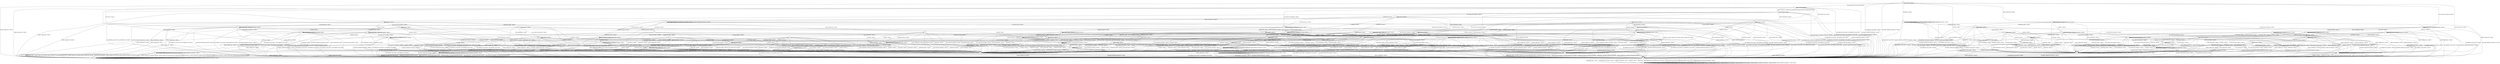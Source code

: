 digraph g {

	s0 [shape="circle" label="s0"];
	s1 [shape="circle" label="s1"];
	s2 [shape="circle" label="s2"];
	s3 [shape="circle" label="s3"];
	s4 [shape="circle" label="s4"];
	s5 [shape="circle" label="s5"];
	s6 [shape="circle" label="s6"];
	s7 [shape="circle" label="s7"];
	s8 [shape="circle" label="s8"];
	s9 [shape="circle" label="s9"];
	s10 [shape="circle" label="s10"];
	s11 [shape="circle" label="s11"];
	s12 [shape="circle" label="s12"];
	s13 [shape="circle" label="s13"];
	s14 [shape="circle" label="s14"];
	s15 [shape="circle" label="s15"];
	s16 [shape="circle" label="s16"];
	s17 [shape="circle" label="s17"];
	s18 [shape="circle" label="s18"];
	s19 [shape="circle" label="s19"];
	s20 [shape="circle" label="s20"];
	s21 [shape="circle" label="s21"];
	s22 [shape="circle" label="s22"];
	s23 [shape="circle" label="s23"];
	s24 [shape="circle" label="s24"];
	s25 [shape="circle" label="s25"];
	s26 [shape="circle" label="s26"];
	s27 [shape="circle" label="s27"];
	s28 [shape="circle" label="s28"];
	s29 [shape="circle" label="s29"];
	s30 [shape="circle" label="s30"];
	s31 [shape="circle" label="s31"];
	s32 [shape="circle" label="s32"];
	s33 [shape="circle" label="s33"];
	s34 [shape="circle" label="s34"];
	s35 [shape="circle" label="s35"];
	s36 [shape="circle" label="s36"];
	s37 [shape="circle" label="s37"];
	s38 [shape="circle" label="s38"];
	s39 [shape="circle" label="s39"];
	s40 [shape="circle" label="s40"];
	s41 [shape="circle" label="s41"];
	s42 [shape="circle" label="s42"];
	s43 [shape="circle" label="s43"];
	s44 [shape="circle" label="s44"];
	s45 [shape="circle" label="s45"];
	s46 [shape="circle" label="s46"];
	s47 [shape="circle" label="s47"];
	s48 [shape="circle" label="s48"];
	s49 [shape="circle" label="s49"];
	s50 [shape="circle" label="s50"];
	s51 [shape="circle" label="s51"];
	s52 [shape="circle" label="s52"];
	s53 [shape="circle" label="s53"];
	s54 [shape="circle" label="s54"];
	s55 [shape="circle" label="s55"];
	s56 [shape="circle" label="s56"];
	s57 [shape="circle" label="s57"];
	s58 [shape="circle" label="s58"];
	s59 [shape="circle" label="s59"];
	s60 [shape="circle" label="s60"];
	s61 [shape="circle" label="s61"];
	s62 [shape="circle" label="s62"];
	s63 [shape="circle" label="s63"];
	s64 [shape="circle" label="s64"];
	s65 [shape="circle" label="s65"];
	s66 [shape="circle" label="s66"];
	s67 [shape="circle" label="s67"];
	s68 [shape="circle" label="s68"];
	s69 [shape="circle" label="s69"];
	s70 [shape="circle" label="s70"];
	s71 [shape="circle" label="s71"];
	s72 [shape="circle" label="s72"];
	s73 [shape="circle" label="s73"];
	s0 -> s1 [label="RSA_CLIENT_HELLO / HELLO_VERIFY_REQUEST"];
	s0 -> s24 [label="RSA_CLIENT_KEY_EXCHANGE / TIMEOUT"];
	s0 -> s12 [label="CHANGE_CIPHER_SPEC / TIMEOUT"];
	s0 -> s20 [label="FINISHED / TIMEOUT"];
	s0 -> s0 [label="APPLICATION / TIMEOUT"];
	s0 -> s13 [label="CERTIFICATE / TIMEOUT"];
	s0 -> s22 [label="EMPTY_CERTIFICATE / TIMEOUT"];
	s0 -> s20 [label="CERTIFICATE_VERIFY / TIMEOUT"];
	s0 -> s3 [label="Alert(WARNING,CLOSE_NOTIFY) / TIMEOUT"];
	s0 -> s3 [label="Alert(FATAL,UNEXPECTED_MESSAGE) / TIMEOUT"];
	s1 -> s2 [label="RSA_CLIENT_HELLO / SERVER_HELLO,CERTIFICATE,CERTIFICATE_REQUEST,SERVER_HELLO_DONE"];
	s1 -> s16 [label="RSA_CLIENT_KEY_EXCHANGE / TIMEOUT"];
	s1 -> s12 [label="CHANGE_CIPHER_SPEC / TIMEOUT"];
	s1 -> s8 [label="FINISHED / TIMEOUT"];
	s1 -> s1 [label="APPLICATION / TIMEOUT"];
	s1 -> s23 [label="CERTIFICATE / TIMEOUT"];
	s1 -> s5 [label="EMPTY_CERTIFICATE / TIMEOUT"];
	s1 -> s8 [label="CERTIFICATE_VERIFY / TIMEOUT"];
	s1 -> s3 [label="Alert(WARNING,CLOSE_NOTIFY) / Alert(WARNING,CLOSE_NOTIFY)"];
	s1 -> s3 [label="Alert(FATAL,UNEXPECTED_MESSAGE) / TIMEOUT"];
	s2 -> s3 [label="RSA_CLIENT_HELLO / Alert(FATAL,UNEXPECTED_MESSAGE)"];
	s2 -> s17 [label="RSA_CLIENT_KEY_EXCHANGE / TIMEOUT"];
	s2 -> s12 [label="CHANGE_CIPHER_SPEC / TIMEOUT"];
	s2 -> s8 [label="FINISHED / TIMEOUT"];
	s2 -> s2 [label="APPLICATION / TIMEOUT"];
	s2 -> s25 [label="CERTIFICATE / TIMEOUT"];
	s2 -> s9 [label="EMPTY_CERTIFICATE / TIMEOUT"];
	s2 -> s8 [label="CERTIFICATE_VERIFY / TIMEOUT"];
	s2 -> s3 [label="Alert(WARNING,CLOSE_NOTIFY) / Alert(WARNING,CLOSE_NOTIFY)"];
	s2 -> s3 [label="Alert(FATAL,UNEXPECTED_MESSAGE) / TIMEOUT"];
	s3 -> s4 [label="RSA_CLIENT_HELLO / TIMEOUT"];
	s3 -> s4 [label="RSA_CLIENT_KEY_EXCHANGE / TIMEOUT"];
	s3 -> s4 [label="CHANGE_CIPHER_SPEC / TIMEOUT"];
	s3 -> s4 [label="FINISHED / TIMEOUT"];
	s3 -> s4 [label="APPLICATION / TIMEOUT"];
	s3 -> s4 [label="CERTIFICATE / TIMEOUT"];
	s3 -> s4 [label="EMPTY_CERTIFICATE / TIMEOUT"];
	s3 -> s4 [label="CERTIFICATE_VERIFY / TIMEOUT"];
	s3 -> s4 [label="Alert(WARNING,CLOSE_NOTIFY) / TIMEOUT"];
	s3 -> s4 [label="Alert(FATAL,UNEXPECTED_MESSAGE) / TIMEOUT"];
	s4 -> s4 [label="RSA_CLIENT_HELLO / SOCKET_CLOSED"];
	s4 -> s4 [label="RSA_CLIENT_KEY_EXCHANGE / SOCKET_CLOSED"];
	s4 -> s4 [label="CHANGE_CIPHER_SPEC / SOCKET_CLOSED"];
	s4 -> s4 [label="FINISHED / SOCKET_CLOSED"];
	s4 -> s4 [label="APPLICATION / SOCKET_CLOSED"];
	s4 -> s4 [label="CERTIFICATE / SOCKET_CLOSED"];
	s4 -> s4 [label="EMPTY_CERTIFICATE / SOCKET_CLOSED"];
	s4 -> s4 [label="CERTIFICATE_VERIFY / SOCKET_CLOSED"];
	s4 -> s4 [label="Alert(WARNING,CLOSE_NOTIFY) / SOCKET_CLOSED"];
	s4 -> s4 [label="Alert(FATAL,UNEXPECTED_MESSAGE) / SOCKET_CLOSED"];
	s5 -> s70 [label="RSA_CLIENT_HELLO / TIMEOUT"];
	s5 -> s34 [label="RSA_CLIENT_KEY_EXCHANGE / TIMEOUT"];
	s5 -> s6 [label="CHANGE_CIPHER_SPEC / TIMEOUT"];
	s5 -> s53 [label="FINISHED / TIMEOUT"];
	s5 -> s5 [label="APPLICATION / TIMEOUT"];
	s5 -> s8 [label="CERTIFICATE / TIMEOUT"];
	s5 -> s8 [label="EMPTY_CERTIFICATE / TIMEOUT"];
	s5 -> s7 [label="CERTIFICATE_VERIFY / TIMEOUT"];
	s5 -> s3 [label="Alert(WARNING,CLOSE_NOTIFY) / Alert(WARNING,CLOSE_NOTIFY)"];
	s5 -> s3 [label="Alert(FATAL,UNEXPECTED_MESSAGE) / TIMEOUT"];
	s6 -> s3 [label="RSA_CLIENT_HELLO / Alert(FATAL,UNEXPECTED_MESSAGE)"];
	s6 -> s3 [label="RSA_CLIENT_KEY_EXCHANGE / Alert(FATAL,UNEXPECTED_MESSAGE)"];
	s6 -> s12 [label="CHANGE_CIPHER_SPEC / TIMEOUT"];
	s6 -> s3 [label="FINISHED / Alert(FATAL,UNEXPECTED_MESSAGE)"];
	s6 -> s6 [label="APPLICATION / TIMEOUT"];
	s6 -> s3 [label="CERTIFICATE / Alert(FATAL,UNEXPECTED_MESSAGE)"];
	s6 -> s3 [label="EMPTY_CERTIFICATE / Alert(FATAL,UNEXPECTED_MESSAGE)"];
	s6 -> s3 [label="CERTIFICATE_VERIFY / Alert(FATAL,UNEXPECTED_MESSAGE)"];
	s6 -> s6 [label="Alert(WARNING,CLOSE_NOTIFY) / TIMEOUT"];
	s6 -> s6 [label="Alert(FATAL,UNEXPECTED_MESSAGE) / TIMEOUT"];
	s7 -> s7 [label="RSA_CLIENT_HELLO / TIMEOUT"];
	s7 -> s33 [label="RSA_CLIENT_KEY_EXCHANGE / TIMEOUT"];
	s7 -> s6 [label="CHANGE_CIPHER_SPEC / TIMEOUT"];
	s7 -> s43 [label="FINISHED / TIMEOUT"];
	s7 -> s7 [label="APPLICATION / TIMEOUT"];
	s7 -> s8 [label="CERTIFICATE / TIMEOUT"];
	s7 -> s8 [label="EMPTY_CERTIFICATE / TIMEOUT"];
	s7 -> s8 [label="CERTIFICATE_VERIFY / TIMEOUT"];
	s7 -> s3 [label="Alert(WARNING,CLOSE_NOTIFY) / Alert(WARNING,CLOSE_NOTIFY)"];
	s7 -> s3 [label="Alert(FATAL,UNEXPECTED_MESSAGE) / TIMEOUT"];
	s8 -> s8 [label="RSA_CLIENT_HELLO / TIMEOUT"];
	s8 -> s8 [label="RSA_CLIENT_KEY_EXCHANGE / TIMEOUT"];
	s8 -> s12 [label="CHANGE_CIPHER_SPEC / TIMEOUT"];
	s8 -> s8 [label="FINISHED / TIMEOUT"];
	s8 -> s8 [label="APPLICATION / TIMEOUT"];
	s8 -> s8 [label="CERTIFICATE / TIMEOUT"];
	s8 -> s8 [label="EMPTY_CERTIFICATE / TIMEOUT"];
	s8 -> s8 [label="CERTIFICATE_VERIFY / TIMEOUT"];
	s8 -> s3 [label="Alert(WARNING,CLOSE_NOTIFY) / Alert(WARNING,CLOSE_NOTIFY)"];
	s8 -> s3 [label="Alert(FATAL,UNEXPECTED_MESSAGE) / TIMEOUT"];
	s9 -> s70 [label="RSA_CLIENT_HELLO / TIMEOUT"];
	s9 -> s54 [label="RSA_CLIENT_KEY_EXCHANGE / TIMEOUT"];
	s9 -> s6 [label="CHANGE_CIPHER_SPEC / TIMEOUT"];
	s9 -> s53 [label="FINISHED / TIMEOUT"];
	s9 -> s9 [label="APPLICATION / TIMEOUT"];
	s9 -> s8 [label="CERTIFICATE / TIMEOUT"];
	s9 -> s8 [label="EMPTY_CERTIFICATE / TIMEOUT"];
	s9 -> s10 [label="CERTIFICATE_VERIFY / TIMEOUT"];
	s9 -> s3 [label="Alert(WARNING,CLOSE_NOTIFY) / Alert(WARNING,CLOSE_NOTIFY)"];
	s9 -> s3 [label="Alert(FATAL,UNEXPECTED_MESSAGE) / TIMEOUT"];
	s10 -> s10 [label="RSA_CLIENT_HELLO / TIMEOUT"];
	s10 -> s41 [label="RSA_CLIENT_KEY_EXCHANGE / TIMEOUT"];
	s10 -> s11 [label="CHANGE_CIPHER_SPEC / TIMEOUT"];
	s10 -> s10 [label="FINISHED / TIMEOUT"];
	s10 -> s10 [label="APPLICATION / TIMEOUT"];
	s10 -> s8 [label="CERTIFICATE / TIMEOUT"];
	s10 -> s8 [label="EMPTY_CERTIFICATE / TIMEOUT"];
	s10 -> s8 [label="CERTIFICATE_VERIFY / TIMEOUT"];
	s10 -> s3 [label="Alert(WARNING,CLOSE_NOTIFY) / Alert(WARNING,CLOSE_NOTIFY)"];
	s10 -> s3 [label="Alert(FATAL,UNEXPECTED_MESSAGE) / TIMEOUT"];
	s11 -> s3 [label="RSA_CLIENT_HELLO / Alert(FATAL,HANDSHAKE_FAILURE)"];
	s11 -> s3 [label="RSA_CLIENT_KEY_EXCHANGE / Alert(FATAL,HANDSHAKE_FAILURE)"];
	s11 -> s12 [label="CHANGE_CIPHER_SPEC / TIMEOUT"];
	s11 -> s3 [label="FINISHED / Alert(FATAL,HANDSHAKE_FAILURE)"];
	s11 -> s11 [label="APPLICATION / TIMEOUT"];
	s11 -> s3 [label="CERTIFICATE / Alert(FATAL,HANDSHAKE_FAILURE)"];
	s11 -> s3 [label="EMPTY_CERTIFICATE / Alert(FATAL,HANDSHAKE_FAILURE)"];
	s11 -> s3 [label="CERTIFICATE_VERIFY / Alert(FATAL,HANDSHAKE_FAILURE)"];
	s11 -> s11 [label="Alert(WARNING,CLOSE_NOTIFY) / TIMEOUT"];
	s11 -> s11 [label="Alert(FATAL,UNEXPECTED_MESSAGE) / TIMEOUT"];
	s12 -> s12 [label="RSA_CLIENT_HELLO / TIMEOUT"];
	s12 -> s12 [label="RSA_CLIENT_KEY_EXCHANGE / TIMEOUT"];
	s12 -> s12 [label="CHANGE_CIPHER_SPEC / TIMEOUT"];
	s12 -> s12 [label="FINISHED / TIMEOUT"];
	s12 -> s12 [label="APPLICATION / TIMEOUT"];
	s12 -> s12 [label="CERTIFICATE / TIMEOUT"];
	s12 -> s12 [label="EMPTY_CERTIFICATE / TIMEOUT"];
	s12 -> s12 [label="CERTIFICATE_VERIFY / TIMEOUT"];
	s12 -> s12 [label="Alert(WARNING,CLOSE_NOTIFY) / TIMEOUT"];
	s12 -> s12 [label="Alert(FATAL,UNEXPECTED_MESSAGE) / TIMEOUT"];
	s13 -> s13 [label="RSA_CLIENT_HELLO / TIMEOUT"];
	s13 -> s13 [label="RSA_CLIENT_KEY_EXCHANGE / TIMEOUT"];
	s13 -> s12 [label="CHANGE_CIPHER_SPEC / TIMEOUT"];
	s13 -> s13 [label="FINISHED / TIMEOUT"];
	s13 -> s13 [label="APPLICATION / TIMEOUT"];
	s13 -> s20 [label="CERTIFICATE / TIMEOUT"];
	s13 -> s20 [label="EMPTY_CERTIFICATE / TIMEOUT"];
	s13 -> s14 [label="CERTIFICATE_VERIFY / TIMEOUT"];
	s13 -> s3 [label="Alert(WARNING,CLOSE_NOTIFY) / TIMEOUT"];
	s13 -> s3 [label="Alert(FATAL,UNEXPECTED_MESSAGE) / TIMEOUT"];
	s14 -> s38 [label="RSA_CLIENT_HELLO / TIMEOUT"];
	s14 -> s37 [label="RSA_CLIENT_KEY_EXCHANGE / TIMEOUT"];
	s14 -> s15 [label="CHANGE_CIPHER_SPEC / TIMEOUT"];
	s14 -> s48 [label="FINISHED / TIMEOUT"];
	s14 -> s14 [label="APPLICATION / TIMEOUT"];
	s14 -> s20 [label="CERTIFICATE / TIMEOUT"];
	s14 -> s20 [label="EMPTY_CERTIFICATE / TIMEOUT"];
	s14 -> s20 [label="CERTIFICATE_VERIFY / TIMEOUT"];
	s14 -> s3 [label="Alert(WARNING,CLOSE_NOTIFY) / TIMEOUT"];
	s14 -> s3 [label="Alert(FATAL,UNEXPECTED_MESSAGE) / TIMEOUT"];
	s15 -> s3 [label="RSA_CLIENT_HELLO / TIMEOUT"];
	s15 -> s3 [label="RSA_CLIENT_KEY_EXCHANGE / TIMEOUT"];
	s15 -> s12 [label="CHANGE_CIPHER_SPEC / TIMEOUT"];
	s15 -> s3 [label="FINISHED / TIMEOUT"];
	s15 -> s15 [label="APPLICATION / TIMEOUT"];
	s15 -> s3 [label="CERTIFICATE / TIMEOUT"];
	s15 -> s3 [label="EMPTY_CERTIFICATE / TIMEOUT"];
	s15 -> s3 [label="CERTIFICATE_VERIFY / TIMEOUT"];
	s15 -> s15 [label="Alert(WARNING,CLOSE_NOTIFY) / TIMEOUT"];
	s15 -> s15 [label="Alert(FATAL,UNEXPECTED_MESSAGE) / TIMEOUT"];
	s16 -> s16 [label="RSA_CLIENT_HELLO / TIMEOUT"];
	s16 -> s8 [label="RSA_CLIENT_KEY_EXCHANGE / TIMEOUT"];
	s16 -> s6 [label="CHANGE_CIPHER_SPEC / TIMEOUT"];
	s16 -> s40 [label="FINISHED / TIMEOUT"];
	s16 -> s16 [label="APPLICATION / TIMEOUT"];
	s16 -> s34 [label="CERTIFICATE / TIMEOUT"];
	s16 -> s34 [label="EMPTY_CERTIFICATE / TIMEOUT"];
	s16 -> s36 [label="CERTIFICATE_VERIFY / TIMEOUT"];
	s16 -> s3 [label="Alert(WARNING,CLOSE_NOTIFY) / Alert(WARNING,CLOSE_NOTIFY)"];
	s16 -> s3 [label="Alert(FATAL,UNEXPECTED_MESSAGE) / TIMEOUT"];
	s17 -> s16 [label="RSA_CLIENT_HELLO / TIMEOUT"];
	s17 -> s8 [label="RSA_CLIENT_KEY_EXCHANGE / TIMEOUT"];
	s17 -> s18 [label="CHANGE_CIPHER_SPEC / TIMEOUT"];
	s17 -> s40 [label="FINISHED / TIMEOUT"];
	s17 -> s17 [label="APPLICATION / TIMEOUT"];
	s17 -> s50 [label="CERTIFICATE / TIMEOUT"];
	s17 -> s54 [label="EMPTY_CERTIFICATE / TIMEOUT"];
	s17 -> s21 [label="CERTIFICATE_VERIFY / TIMEOUT"];
	s17 -> s3 [label="Alert(WARNING,CLOSE_NOTIFY) / Alert(WARNING,CLOSE_NOTIFY)"];
	s17 -> s3 [label="Alert(FATAL,UNEXPECTED_MESSAGE) / TIMEOUT"];
	s18 -> s16 [label="RSA_CLIENT_HELLO / TIMEOUT"];
	s18 -> s8 [label="RSA_CLIENT_KEY_EXCHANGE / TIMEOUT"];
	s18 -> s12 [label="CHANGE_CIPHER_SPEC / TIMEOUT"];
	s18 -> s19 [label="FINISHED / CHANGE_CIPHER_SPEC,FINISHED,CHANGE_CIPHER_SPEC,FINISHED"];
	s18 -> s18 [label="APPLICATION / TIMEOUT"];
	s18 -> s59 [label="CERTIFICATE / TIMEOUT"];
	s18 -> s30 [label="EMPTY_CERTIFICATE / TIMEOUT"];
	s18 -> s21 [label="CERTIFICATE_VERIFY / TIMEOUT"];
	s18 -> s18 [label="Alert(WARNING,CLOSE_NOTIFY) / TIMEOUT"];
	s18 -> s18 [label="Alert(FATAL,UNEXPECTED_MESSAGE) / TIMEOUT"];
	s19 -> s19 [label="RSA_CLIENT_HELLO / TIMEOUT"];
	s19 -> s19 [label="RSA_CLIENT_KEY_EXCHANGE / TIMEOUT"];
	s19 -> s12 [label="CHANGE_CIPHER_SPEC / TIMEOUT"];
	s19 -> s19 [label="FINISHED / TIMEOUT"];
	s19 -> s3 [label="APPLICATION / APPLICATION"];
	s19 -> s19 [label="CERTIFICATE / TIMEOUT"];
	s19 -> s19 [label="EMPTY_CERTIFICATE / TIMEOUT"];
	s19 -> s19 [label="CERTIFICATE_VERIFY / TIMEOUT"];
	s19 -> s3 [label="Alert(WARNING,CLOSE_NOTIFY) / TIMEOUT"];
	s19 -> s3 [label="Alert(FATAL,UNEXPECTED_MESSAGE) / TIMEOUT"];
	s20 -> s20 [label="RSA_CLIENT_HELLO / TIMEOUT"];
	s20 -> s20 [label="RSA_CLIENT_KEY_EXCHANGE / TIMEOUT"];
	s20 -> s12 [label="CHANGE_CIPHER_SPEC / TIMEOUT"];
	s20 -> s20 [label="FINISHED / TIMEOUT"];
	s20 -> s20 [label="APPLICATION / TIMEOUT"];
	s20 -> s20 [label="CERTIFICATE / TIMEOUT"];
	s20 -> s20 [label="EMPTY_CERTIFICATE / TIMEOUT"];
	s20 -> s20 [label="CERTIFICATE_VERIFY / TIMEOUT"];
	s20 -> s3 [label="Alert(WARNING,CLOSE_NOTIFY) / TIMEOUT"];
	s20 -> s3 [label="Alert(FATAL,UNEXPECTED_MESSAGE) / TIMEOUT"];
	s21 -> s21 [label="RSA_CLIENT_HELLO / TIMEOUT"];
	s21 -> s8 [label="RSA_CLIENT_KEY_EXCHANGE / TIMEOUT"];
	s21 -> s11 [label="CHANGE_CIPHER_SPEC / TIMEOUT"];
	s21 -> s39 [label="FINISHED / TIMEOUT"];
	s21 -> s21 [label="APPLICATION / TIMEOUT"];
	s21 -> s41 [label="CERTIFICATE / TIMEOUT"];
	s21 -> s41 [label="EMPTY_CERTIFICATE / TIMEOUT"];
	s21 -> s8 [label="CERTIFICATE_VERIFY / TIMEOUT"];
	s21 -> s3 [label="Alert(WARNING,CLOSE_NOTIFY) / Alert(WARNING,CLOSE_NOTIFY)"];
	s21 -> s3 [label="Alert(FATAL,UNEXPECTED_MESSAGE) / TIMEOUT"];
	s22 -> s22 [label="RSA_CLIENT_HELLO / TIMEOUT"];
	s22 -> s29 [label="RSA_CLIENT_KEY_EXCHANGE / TIMEOUT"];
	s22 -> s15 [label="CHANGE_CIPHER_SPEC / TIMEOUT"];
	s22 -> s44 [label="FINISHED / TIMEOUT"];
	s22 -> s22 [label="APPLICATION / TIMEOUT"];
	s22 -> s20 [label="CERTIFICATE / TIMEOUT"];
	s22 -> s20 [label="EMPTY_CERTIFICATE / TIMEOUT"];
	s22 -> s14 [label="CERTIFICATE_VERIFY / TIMEOUT"];
	s22 -> s3 [label="Alert(WARNING,CLOSE_NOTIFY) / TIMEOUT"];
	s22 -> s3 [label="Alert(FATAL,UNEXPECTED_MESSAGE) / TIMEOUT"];
	s23 -> s23 [label="RSA_CLIENT_HELLO / TIMEOUT"];
	s23 -> s28 [label="RSA_CLIENT_KEY_EXCHANGE / TIMEOUT"];
	s23 -> s12 [label="CHANGE_CIPHER_SPEC / TIMEOUT"];
	s23 -> s55 [label="FINISHED / TIMEOUT"];
	s23 -> s23 [label="APPLICATION / TIMEOUT"];
	s23 -> s8 [label="CERTIFICATE / TIMEOUT"];
	s23 -> s8 [label="EMPTY_CERTIFICATE / TIMEOUT"];
	s23 -> s7 [label="CERTIFICATE_VERIFY / TIMEOUT"];
	s23 -> s3 [label="Alert(WARNING,CLOSE_NOTIFY) / Alert(WARNING,CLOSE_NOTIFY)"];
	s23 -> s3 [label="Alert(FATAL,UNEXPECTED_MESSAGE) / TIMEOUT"];
	s24 -> s24 [label="RSA_CLIENT_HELLO / TIMEOUT"];
	s24 -> s20 [label="RSA_CLIENT_KEY_EXCHANGE / TIMEOUT"];
	s24 -> s15 [label="CHANGE_CIPHER_SPEC / TIMEOUT"];
	s24 -> s42 [label="FINISHED / TIMEOUT"];
	s24 -> s24 [label="APPLICATION / TIMEOUT"];
	s24 -> s29 [label="CERTIFICATE / TIMEOUT"];
	s24 -> s29 [label="EMPTY_CERTIFICATE / TIMEOUT"];
	s24 -> s27 [label="CERTIFICATE_VERIFY / TIMEOUT"];
	s24 -> s3 [label="Alert(WARNING,CLOSE_NOTIFY) / TIMEOUT"];
	s24 -> s3 [label="Alert(FATAL,UNEXPECTED_MESSAGE) / TIMEOUT"];
	s25 -> s23 [label="RSA_CLIENT_HELLO / TIMEOUT"];
	s25 -> s26 [label="RSA_CLIENT_KEY_EXCHANGE / TIMEOUT"];
	s25 -> s12 [label="CHANGE_CIPHER_SPEC / TIMEOUT"];
	s25 -> s55 [label="FINISHED / TIMEOUT"];
	s25 -> s25 [label="APPLICATION / TIMEOUT"];
	s25 -> s8 [label="CERTIFICATE / TIMEOUT"];
	s25 -> s8 [label="EMPTY_CERTIFICATE / TIMEOUT"];
	s25 -> s45 [label="CERTIFICATE_VERIFY / TIMEOUT"];
	s25 -> s3 [label="Alert(WARNING,CLOSE_NOTIFY) / Alert(WARNING,CLOSE_NOTIFY)"];
	s25 -> s3 [label="Alert(FATAL,UNEXPECTED_MESSAGE) / TIMEOUT"];
	s26 -> s28 [label="RSA_CLIENT_HELLO / TIMEOUT"];
	s26 -> s8 [label="RSA_CLIENT_KEY_EXCHANGE / TIMEOUT"];
	s26 -> s12 [label="CHANGE_CIPHER_SPEC / TIMEOUT"];
	s26 -> s52 [label="FINISHED / TIMEOUT"];
	s26 -> s26 [label="APPLICATION / TIMEOUT"];
	s26 -> s8 [label="CERTIFICATE / TIMEOUT"];
	s26 -> s8 [label="EMPTY_CERTIFICATE / TIMEOUT"];
	s26 -> s46 [label="CERTIFICATE_VERIFY / TIMEOUT"];
	s26 -> s3 [label="Alert(WARNING,CLOSE_NOTIFY) / Alert(WARNING,CLOSE_NOTIFY)"];
	s26 -> s3 [label="Alert(FATAL,UNEXPECTED_MESSAGE) / TIMEOUT"];
	s27 -> s27 [label="RSA_CLIENT_HELLO / TIMEOUT"];
	s27 -> s20 [label="RSA_CLIENT_KEY_EXCHANGE / TIMEOUT"];
	s27 -> s15 [label="CHANGE_CIPHER_SPEC / TIMEOUT"];
	s27 -> s35 [label="FINISHED / TIMEOUT"];
	s27 -> s27 [label="APPLICATION / TIMEOUT"];
	s27 -> s37 [label="CERTIFICATE / TIMEOUT"];
	s27 -> s37 [label="EMPTY_CERTIFICATE / TIMEOUT"];
	s27 -> s20 [label="CERTIFICATE_VERIFY / TIMEOUT"];
	s27 -> s3 [label="Alert(WARNING,CLOSE_NOTIFY) / TIMEOUT"];
	s27 -> s3 [label="Alert(FATAL,UNEXPECTED_MESSAGE) / TIMEOUT"];
	s28 -> s28 [label="RSA_CLIENT_HELLO / TIMEOUT"];
	s28 -> s8 [label="RSA_CLIENT_KEY_EXCHANGE / TIMEOUT"];
	s28 -> s12 [label="CHANGE_CIPHER_SPEC / TIMEOUT"];
	s28 -> s52 [label="FINISHED / TIMEOUT"];
	s28 -> s28 [label="APPLICATION / TIMEOUT"];
	s28 -> s8 [label="CERTIFICATE / TIMEOUT"];
	s28 -> s8 [label="EMPTY_CERTIFICATE / TIMEOUT"];
	s28 -> s33 [label="CERTIFICATE_VERIFY / TIMEOUT"];
	s28 -> s3 [label="Alert(WARNING,CLOSE_NOTIFY) / Alert(WARNING,CLOSE_NOTIFY)"];
	s28 -> s3 [label="Alert(FATAL,UNEXPECTED_MESSAGE) / TIMEOUT"];
	s29 -> s29 [label="RSA_CLIENT_HELLO / TIMEOUT"];
	s29 -> s20 [label="RSA_CLIENT_KEY_EXCHANGE / TIMEOUT"];
	s29 -> s15 [label="CHANGE_CIPHER_SPEC / TIMEOUT"];
	s29 -> s66 [label="FINISHED / TIMEOUT"];
	s29 -> s29 [label="APPLICATION / TIMEOUT"];
	s29 -> s20 [label="CERTIFICATE / TIMEOUT"];
	s29 -> s20 [label="EMPTY_CERTIFICATE / TIMEOUT"];
	s29 -> s37 [label="CERTIFICATE_VERIFY / TIMEOUT"];
	s29 -> s3 [label="Alert(WARNING,CLOSE_NOTIFY) / TIMEOUT"];
	s29 -> s3 [label="Alert(FATAL,UNEXPECTED_MESSAGE) / TIMEOUT"];
	s30 -> s60 [label="RSA_CLIENT_HELLO / TIMEOUT"];
	s30 -> s8 [label="RSA_CLIENT_KEY_EXCHANGE / TIMEOUT"];
	s30 -> s6 [label="CHANGE_CIPHER_SPEC / TIMEOUT"];
	s30 -> s31 [label="FINISHED / TIMEOUT"];
	s30 -> s8 [label="APPLICATION / TIMEOUT"];
	s30 -> s8 [label="CERTIFICATE / TIMEOUT"];
	s30 -> s8 [label="EMPTY_CERTIFICATE / TIMEOUT"];
	s30 -> s41 [label="CERTIFICATE_VERIFY / TIMEOUT"];
	s30 -> s3 [label="Alert(WARNING,CLOSE_NOTIFY) / Alert(WARNING,CLOSE_NOTIFY)"];
	s30 -> s3 [label="Alert(FATAL,UNEXPECTED_MESSAGE) / TIMEOUT"];
	s31 -> s31 [label="RSA_CLIENT_HELLO / TIMEOUT"];
	s31 -> s8 [label="RSA_CLIENT_KEY_EXCHANGE / TIMEOUT"];
	s31 -> s32 [label="CHANGE_CIPHER_SPEC / TIMEOUT"];
	s31 -> s8 [label="FINISHED / TIMEOUT"];
	s31 -> s8 [label="APPLICATION / TIMEOUT"];
	s31 -> s8 [label="CERTIFICATE / TIMEOUT"];
	s31 -> s8 [label="EMPTY_CERTIFICATE / TIMEOUT"];
	s31 -> s68 [label="CERTIFICATE_VERIFY / TIMEOUT"];
	s31 -> s3 [label="Alert(WARNING,CLOSE_NOTIFY) / Alert(WARNING,CLOSE_NOTIFY)"];
	s31 -> s3 [label="Alert(FATAL,UNEXPECTED_MESSAGE) / TIMEOUT"];
	s32 -> s12 [label="RSA_CLIENT_HELLO / CHANGE_CIPHER_SPEC,FINISHED,CHANGE_CIPHER_SPEC,FINISHED"];
	s32 -> s12 [label="RSA_CLIENT_KEY_EXCHANGE / CHANGE_CIPHER_SPEC,UNKNOWN_MESSAGE,CHANGE_CIPHER_SPEC,UNKNOWN_MESSAGE"];
	s32 -> s12 [label="CHANGE_CIPHER_SPEC / TIMEOUT"];
	s32 -> s12 [label="FINISHED / CHANGE_CIPHER_SPEC,FINISHED,CHANGE_CIPHER_SPEC,FINISHED"];
	s32 -> s32 [label="APPLICATION / TIMEOUT"];
	s32 -> s12 [label="CERTIFICATE / CHANGE_CIPHER_SPEC,FINISHED,CHANGE_CIPHER_SPEC,FINISHED"];
	s32 -> s12 [label="EMPTY_CERTIFICATE / CHANGE_CIPHER_SPEC,FINISHED,CHANGE_CIPHER_SPEC,FINISHED"];
	s32 -> s12 [label="CERTIFICATE_VERIFY / CHANGE_CIPHER_SPEC,FINISHED,CHANGE_CIPHER_SPEC,FINISHED"];
	s32 -> s32 [label="Alert(WARNING,CLOSE_NOTIFY) / TIMEOUT"];
	s32 -> s32 [label="Alert(FATAL,UNEXPECTED_MESSAGE) / TIMEOUT"];
	s33 -> s49 [label="RSA_CLIENT_HELLO / TIMEOUT"];
	s33 -> s8 [label="RSA_CLIENT_KEY_EXCHANGE / TIMEOUT"];
	s33 -> s6 [label="CHANGE_CIPHER_SPEC / TIMEOUT"];
	s33 -> s62 [label="FINISHED / TIMEOUT"];
	s33 -> s33 [label="APPLICATION / TIMEOUT"];
	s33 -> s8 [label="CERTIFICATE / TIMEOUT"];
	s33 -> s8 [label="EMPTY_CERTIFICATE / TIMEOUT"];
	s33 -> s8 [label="CERTIFICATE_VERIFY / TIMEOUT"];
	s33 -> s3 [label="Alert(WARNING,CLOSE_NOTIFY) / Alert(WARNING,CLOSE_NOTIFY)"];
	s33 -> s3 [label="Alert(FATAL,UNEXPECTED_MESSAGE) / TIMEOUT"];
	s34 -> s61 [label="RSA_CLIENT_HELLO / TIMEOUT"];
	s34 -> s8 [label="RSA_CLIENT_KEY_EXCHANGE / TIMEOUT"];
	s34 -> s6 [label="CHANGE_CIPHER_SPEC / TIMEOUT"];
	s34 -> s58 [label="FINISHED / TIMEOUT"];
	s34 -> s34 [label="APPLICATION / TIMEOUT"];
	s34 -> s8 [label="CERTIFICATE / TIMEOUT"];
	s34 -> s8 [label="EMPTY_CERTIFICATE / TIMEOUT"];
	s34 -> s33 [label="CERTIFICATE_VERIFY / TIMEOUT"];
	s34 -> s3 [label="Alert(WARNING,CLOSE_NOTIFY) / Alert(WARNING,CLOSE_NOTIFY)"];
	s34 -> s3 [label="Alert(FATAL,UNEXPECTED_MESSAGE) / TIMEOUT"];
	s35 -> s64 [label="RSA_CLIENT_HELLO / TIMEOUT"];
	s35 -> s20 [label="RSA_CLIENT_KEY_EXCHANGE / TIMEOUT"];
	s35 -> s15 [label="CHANGE_CIPHER_SPEC / TIMEOUT"];
	s35 -> s20 [label="FINISHED / TIMEOUT"];
	s35 -> s35 [label="APPLICATION / TIMEOUT"];
	s35 -> s72 [label="CERTIFICATE / TIMEOUT"];
	s35 -> s72 [label="EMPTY_CERTIFICATE / TIMEOUT"];
	s35 -> s20 [label="CERTIFICATE_VERIFY / TIMEOUT"];
	s35 -> s3 [label="Alert(WARNING,CLOSE_NOTIFY) / TIMEOUT"];
	s35 -> s3 [label="Alert(FATAL,UNEXPECTED_MESSAGE) / TIMEOUT"];
	s36 -> s36 [label="RSA_CLIENT_HELLO / TIMEOUT"];
	s36 -> s8 [label="RSA_CLIENT_KEY_EXCHANGE / TIMEOUT"];
	s36 -> s6 [label="CHANGE_CIPHER_SPEC / TIMEOUT"];
	s36 -> s69 [label="FINISHED / TIMEOUT"];
	s36 -> s36 [label="APPLICATION / TIMEOUT"];
	s36 -> s33 [label="CERTIFICATE / TIMEOUT"];
	s36 -> s33 [label="EMPTY_CERTIFICATE / TIMEOUT"];
	s36 -> s8 [label="CERTIFICATE_VERIFY / TIMEOUT"];
	s36 -> s3 [label="Alert(WARNING,CLOSE_NOTIFY) / Alert(WARNING,CLOSE_NOTIFY)"];
	s36 -> s3 [label="Alert(FATAL,UNEXPECTED_MESSAGE) / TIMEOUT"];
	s37 -> s37 [label="RSA_CLIENT_HELLO / TIMEOUT"];
	s37 -> s20 [label="RSA_CLIENT_KEY_EXCHANGE / TIMEOUT"];
	s37 -> s15 [label="CHANGE_CIPHER_SPEC / TIMEOUT"];
	s37 -> s72 [label="FINISHED / TIMEOUT"];
	s37 -> s37 [label="APPLICATION / TIMEOUT"];
	s37 -> s20 [label="CERTIFICATE / TIMEOUT"];
	s37 -> s20 [label="EMPTY_CERTIFICATE / TIMEOUT"];
	s37 -> s20 [label="CERTIFICATE_VERIFY / TIMEOUT"];
	s37 -> s3 [label="Alert(WARNING,CLOSE_NOTIFY) / TIMEOUT"];
	s37 -> s3 [label="Alert(FATAL,UNEXPECTED_MESSAGE) / TIMEOUT"];
	s38 -> s20 [label="RSA_CLIENT_HELLO / TIMEOUT"];
	s38 -> s37 [label="RSA_CLIENT_KEY_EXCHANGE / TIMEOUT"];
	s38 -> s15 [label="CHANGE_CIPHER_SPEC / TIMEOUT"];
	s38 -> s56 [label="FINISHED / TIMEOUT"];
	s38 -> s38 [label="APPLICATION / TIMEOUT"];
	s38 -> s20 [label="CERTIFICATE / TIMEOUT"];
	s38 -> s20 [label="EMPTY_CERTIFICATE / TIMEOUT"];
	s38 -> s20 [label="CERTIFICATE_VERIFY / TIMEOUT"];
	s38 -> s3 [label="Alert(WARNING,CLOSE_NOTIFY) / TIMEOUT"];
	s38 -> s3 [label="Alert(FATAL,UNEXPECTED_MESSAGE) / TIMEOUT"];
	s39 -> s39 [label="RSA_CLIENT_HELLO / TIMEOUT"];
	s39 -> s8 [label="RSA_CLIENT_KEY_EXCHANGE / TIMEOUT"];
	s39 -> s11 [label="CHANGE_CIPHER_SPEC / TIMEOUT"];
	s39 -> s8 [label="FINISHED / TIMEOUT"];
	s39 -> s39 [label="APPLICATION / TIMEOUT"];
	s39 -> s47 [label="CERTIFICATE / TIMEOUT"];
	s39 -> s47 [label="EMPTY_CERTIFICATE / TIMEOUT"];
	s39 -> s8 [label="CERTIFICATE_VERIFY / TIMEOUT"];
	s39 -> s3 [label="Alert(WARNING,CLOSE_NOTIFY) / Alert(WARNING,CLOSE_NOTIFY)"];
	s39 -> s3 [label="Alert(FATAL,UNEXPECTED_MESSAGE) / TIMEOUT"];
	s40 -> s40 [label="RSA_CLIENT_HELLO / TIMEOUT"];
	s40 -> s8 [label="RSA_CLIENT_KEY_EXCHANGE / TIMEOUT"];
	s40 -> s6 [label="CHANGE_CIPHER_SPEC / TIMEOUT"];
	s40 -> s8 [label="FINISHED / TIMEOUT"];
	s40 -> s40 [label="APPLICATION / TIMEOUT"];
	s40 -> s58 [label="CERTIFICATE / TIMEOUT"];
	s40 -> s58 [label="EMPTY_CERTIFICATE / TIMEOUT"];
	s40 -> s69 [label="CERTIFICATE_VERIFY / TIMEOUT"];
	s40 -> s3 [label="Alert(WARNING,CLOSE_NOTIFY) / Alert(WARNING,CLOSE_NOTIFY)"];
	s40 -> s3 [label="Alert(FATAL,UNEXPECTED_MESSAGE) / TIMEOUT"];
	s41 -> s41 [label="RSA_CLIENT_HELLO / TIMEOUT"];
	s41 -> s8 [label="RSA_CLIENT_KEY_EXCHANGE / TIMEOUT"];
	s41 -> s11 [label="CHANGE_CIPHER_SPEC / TIMEOUT"];
	s41 -> s47 [label="FINISHED / TIMEOUT"];
	s41 -> s41 [label="APPLICATION / TIMEOUT"];
	s41 -> s8 [label="CERTIFICATE / TIMEOUT"];
	s41 -> s8 [label="EMPTY_CERTIFICATE / TIMEOUT"];
	s41 -> s8 [label="CERTIFICATE_VERIFY / TIMEOUT"];
	s41 -> s3 [label="Alert(WARNING,CLOSE_NOTIFY) / Alert(WARNING,CLOSE_NOTIFY)"];
	s41 -> s3 [label="Alert(FATAL,UNEXPECTED_MESSAGE) / TIMEOUT"];
	s42 -> s42 [label="RSA_CLIENT_HELLO / TIMEOUT"];
	s42 -> s20 [label="RSA_CLIENT_KEY_EXCHANGE / TIMEOUT"];
	s42 -> s15 [label="CHANGE_CIPHER_SPEC / TIMEOUT"];
	s42 -> s20 [label="FINISHED / TIMEOUT"];
	s42 -> s42 [label="APPLICATION / TIMEOUT"];
	s42 -> s66 [label="CERTIFICATE / TIMEOUT"];
	s42 -> s66 [label="EMPTY_CERTIFICATE / TIMEOUT"];
	s42 -> s35 [label="CERTIFICATE_VERIFY / TIMEOUT"];
	s42 -> s3 [label="Alert(WARNING,CLOSE_NOTIFY) / TIMEOUT"];
	s42 -> s3 [label="Alert(FATAL,UNEXPECTED_MESSAGE) / TIMEOUT"];
	s43 -> s43 [label="RSA_CLIENT_HELLO / TIMEOUT"];
	s43 -> s62 [label="RSA_CLIENT_KEY_EXCHANGE / TIMEOUT"];
	s43 -> s6 [label="CHANGE_CIPHER_SPEC / TIMEOUT"];
	s43 -> s8 [label="FINISHED / TIMEOUT"];
	s43 -> s43 [label="APPLICATION / TIMEOUT"];
	s43 -> s8 [label="CERTIFICATE / TIMEOUT"];
	s43 -> s8 [label="EMPTY_CERTIFICATE / TIMEOUT"];
	s43 -> s8 [label="CERTIFICATE_VERIFY / TIMEOUT"];
	s43 -> s3 [label="Alert(WARNING,CLOSE_NOTIFY) / Alert(WARNING,CLOSE_NOTIFY)"];
	s43 -> s3 [label="Alert(FATAL,UNEXPECTED_MESSAGE) / TIMEOUT"];
	s44 -> s44 [label="RSA_CLIENT_HELLO / TIMEOUT"];
	s44 -> s66 [label="RSA_CLIENT_KEY_EXCHANGE / TIMEOUT"];
	s44 -> s15 [label="CHANGE_CIPHER_SPEC / TIMEOUT"];
	s44 -> s20 [label="FINISHED / TIMEOUT"];
	s44 -> s44 [label="APPLICATION / TIMEOUT"];
	s44 -> s20 [label="CERTIFICATE / TIMEOUT"];
	s44 -> s20 [label="EMPTY_CERTIFICATE / TIMEOUT"];
	s44 -> s48 [label="CERTIFICATE_VERIFY / TIMEOUT"];
	s44 -> s3 [label="Alert(WARNING,CLOSE_NOTIFY) / TIMEOUT"];
	s44 -> s3 [label="Alert(FATAL,UNEXPECTED_MESSAGE) / TIMEOUT"];
	s45 -> s7 [label="RSA_CLIENT_HELLO / TIMEOUT"];
	s45 -> s46 [label="RSA_CLIENT_KEY_EXCHANGE / TIMEOUT"];
	s45 -> s6 [label="CHANGE_CIPHER_SPEC / TIMEOUT"];
	s45 -> s43 [label="FINISHED / TIMEOUT"];
	s45 -> s45 [label="APPLICATION / TIMEOUT"];
	s45 -> s8 [label="CERTIFICATE / TIMEOUT"];
	s45 -> s8 [label="EMPTY_CERTIFICATE / TIMEOUT"];
	s45 -> s8 [label="CERTIFICATE_VERIFY / TIMEOUT"];
	s45 -> s3 [label="Alert(WARNING,CLOSE_NOTIFY) / Alert(WARNING,CLOSE_NOTIFY)"];
	s45 -> s3 [label="Alert(FATAL,UNEXPECTED_MESSAGE) / TIMEOUT"];
	s46 -> s49 [label="RSA_CLIENT_HELLO / TIMEOUT"];
	s46 -> s8 [label="RSA_CLIENT_KEY_EXCHANGE / TIMEOUT"];
	s46 -> s51 [label="CHANGE_CIPHER_SPEC / TIMEOUT"];
	s46 -> s62 [label="FINISHED / TIMEOUT"];
	s46 -> s46 [label="APPLICATION / TIMEOUT"];
	s46 -> s8 [label="CERTIFICATE / TIMEOUT"];
	s46 -> s8 [label="EMPTY_CERTIFICATE / TIMEOUT"];
	s46 -> s8 [label="CERTIFICATE_VERIFY / TIMEOUT"];
	s46 -> s3 [label="Alert(WARNING,CLOSE_NOTIFY) / Alert(WARNING,CLOSE_NOTIFY)"];
	s46 -> s3 [label="Alert(FATAL,UNEXPECTED_MESSAGE) / TIMEOUT"];
	s47 -> s47 [label="RSA_CLIENT_HELLO / TIMEOUT"];
	s47 -> s8 [label="RSA_CLIENT_KEY_EXCHANGE / TIMEOUT"];
	s47 -> s11 [label="CHANGE_CIPHER_SPEC / TIMEOUT"];
	s47 -> s8 [label="FINISHED / TIMEOUT"];
	s47 -> s47 [label="APPLICATION / TIMEOUT"];
	s47 -> s8 [label="CERTIFICATE / TIMEOUT"];
	s47 -> s8 [label="EMPTY_CERTIFICATE / TIMEOUT"];
	s47 -> s8 [label="CERTIFICATE_VERIFY / TIMEOUT"];
	s47 -> s3 [label="Alert(WARNING,CLOSE_NOTIFY) / Alert(WARNING,CLOSE_NOTIFY)"];
	s47 -> s3 [label="Alert(FATAL,UNEXPECTED_MESSAGE) / TIMEOUT"];
	s48 -> s56 [label="RSA_CLIENT_HELLO / TIMEOUT"];
	s48 -> s72 [label="RSA_CLIENT_KEY_EXCHANGE / TIMEOUT"];
	s48 -> s15 [label="CHANGE_CIPHER_SPEC / TIMEOUT"];
	s48 -> s20 [label="FINISHED / TIMEOUT"];
	s48 -> s48 [label="APPLICATION / TIMEOUT"];
	s48 -> s20 [label="CERTIFICATE / TIMEOUT"];
	s48 -> s20 [label="EMPTY_CERTIFICATE / TIMEOUT"];
	s48 -> s20 [label="CERTIFICATE_VERIFY / TIMEOUT"];
	s48 -> s3 [label="Alert(WARNING,CLOSE_NOTIFY) / TIMEOUT"];
	s48 -> s3 [label="Alert(FATAL,UNEXPECTED_MESSAGE) / TIMEOUT"];
	s49 -> s8 [label="RSA_CLIENT_HELLO / TIMEOUT"];
	s49 -> s8 [label="RSA_CLIENT_KEY_EXCHANGE / TIMEOUT"];
	s49 -> s6 [label="CHANGE_CIPHER_SPEC / TIMEOUT"];
	s49 -> s57 [label="FINISHED / TIMEOUT"];
	s49 -> s49 [label="APPLICATION / TIMEOUT"];
	s49 -> s8 [label="CERTIFICATE / TIMEOUT"];
	s49 -> s8 [label="EMPTY_CERTIFICATE / TIMEOUT"];
	s49 -> s8 [label="CERTIFICATE_VERIFY / TIMEOUT"];
	s49 -> s3 [label="Alert(WARNING,CLOSE_NOTIFY) / Alert(WARNING,CLOSE_NOTIFY)"];
	s49 -> s3 [label="Alert(FATAL,UNEXPECTED_MESSAGE) / TIMEOUT"];
	s50 -> s61 [label="RSA_CLIENT_HELLO / TIMEOUT"];
	s50 -> s8 [label="RSA_CLIENT_KEY_EXCHANGE / TIMEOUT"];
	s50 -> s51 [label="CHANGE_CIPHER_SPEC / TIMEOUT"];
	s50 -> s58 [label="FINISHED / TIMEOUT"];
	s50 -> s50 [label="APPLICATION / TIMEOUT"];
	s50 -> s8 [label="CERTIFICATE / TIMEOUT"];
	s50 -> s8 [label="EMPTY_CERTIFICATE / TIMEOUT"];
	s50 -> s46 [label="CERTIFICATE_VERIFY / TIMEOUT"];
	s50 -> s3 [label="Alert(WARNING,CLOSE_NOTIFY) / Alert(WARNING,CLOSE_NOTIFY)"];
	s50 -> s3 [label="Alert(FATAL,UNEXPECTED_MESSAGE) / TIMEOUT"];
	s51 -> s8 [label="RSA_CLIENT_HELLO / TIMEOUT"];
	s51 -> s8 [label="RSA_CLIENT_KEY_EXCHANGE / TIMEOUT"];
	s51 -> s12 [label="CHANGE_CIPHER_SPEC / TIMEOUT"];
	s51 -> s19 [label="FINISHED / CHANGE_CIPHER_SPEC,FINISHED,CHANGE_CIPHER_SPEC,FINISHED"];
	s51 -> s51 [label="APPLICATION / TIMEOUT"];
	s51 -> s8 [label="CERTIFICATE / TIMEOUT"];
	s51 -> s8 [label="EMPTY_CERTIFICATE / TIMEOUT"];
	s51 -> s8 [label="CERTIFICATE_VERIFY / TIMEOUT"];
	s51 -> s51 [label="Alert(WARNING,CLOSE_NOTIFY) / TIMEOUT"];
	s51 -> s51 [label="Alert(FATAL,UNEXPECTED_MESSAGE) / TIMEOUT"];
	s52 -> s52 [label="RSA_CLIENT_HELLO / TIMEOUT"];
	s52 -> s8 [label="RSA_CLIENT_KEY_EXCHANGE / TIMEOUT"];
	s52 -> s12 [label="CHANGE_CIPHER_SPEC / TIMEOUT"];
	s52 -> s8 [label="FINISHED / TIMEOUT"];
	s52 -> s52 [label="APPLICATION / TIMEOUT"];
	s52 -> s8 [label="CERTIFICATE / TIMEOUT"];
	s52 -> s8 [label="EMPTY_CERTIFICATE / TIMEOUT"];
	s52 -> s62 [label="CERTIFICATE_VERIFY / TIMEOUT"];
	s52 -> s3 [label="Alert(WARNING,CLOSE_NOTIFY) / Alert(WARNING,CLOSE_NOTIFY)"];
	s52 -> s3 [label="Alert(FATAL,UNEXPECTED_MESSAGE) / TIMEOUT"];
	s53 -> s53 [label="RSA_CLIENT_HELLO / TIMEOUT"];
	s53 -> s58 [label="RSA_CLIENT_KEY_EXCHANGE / TIMEOUT"];
	s53 -> s6 [label="CHANGE_CIPHER_SPEC / TIMEOUT"];
	s53 -> s8 [label="FINISHED / TIMEOUT"];
	s53 -> s53 [label="APPLICATION / TIMEOUT"];
	s53 -> s8 [label="CERTIFICATE / TIMEOUT"];
	s53 -> s8 [label="EMPTY_CERTIFICATE / TIMEOUT"];
	s53 -> s43 [label="CERTIFICATE_VERIFY / TIMEOUT"];
	s53 -> s3 [label="Alert(WARNING,CLOSE_NOTIFY) / Alert(WARNING,CLOSE_NOTIFY)"];
	s53 -> s3 [label="Alert(FATAL,UNEXPECTED_MESSAGE) / TIMEOUT"];
	s54 -> s61 [label="RSA_CLIENT_HELLO / TIMEOUT"];
	s54 -> s8 [label="RSA_CLIENT_KEY_EXCHANGE / TIMEOUT"];
	s54 -> s51 [label="CHANGE_CIPHER_SPEC / TIMEOUT"];
	s54 -> s58 [label="FINISHED / TIMEOUT"];
	s54 -> s54 [label="APPLICATION / TIMEOUT"];
	s54 -> s8 [label="CERTIFICATE / TIMEOUT"];
	s54 -> s8 [label="EMPTY_CERTIFICATE / TIMEOUT"];
	s54 -> s41 [label="CERTIFICATE_VERIFY / TIMEOUT"];
	s54 -> s3 [label="Alert(WARNING,CLOSE_NOTIFY) / Alert(WARNING,CLOSE_NOTIFY)"];
	s54 -> s3 [label="Alert(FATAL,UNEXPECTED_MESSAGE) / TIMEOUT"];
	s55 -> s55 [label="RSA_CLIENT_HELLO / TIMEOUT"];
	s55 -> s52 [label="RSA_CLIENT_KEY_EXCHANGE / TIMEOUT"];
	s55 -> s12 [label="CHANGE_CIPHER_SPEC / TIMEOUT"];
	s55 -> s8 [label="FINISHED / TIMEOUT"];
	s55 -> s55 [label="APPLICATION / TIMEOUT"];
	s55 -> s8 [label="CERTIFICATE / TIMEOUT"];
	s55 -> s8 [label="EMPTY_CERTIFICATE / TIMEOUT"];
	s55 -> s43 [label="CERTIFICATE_VERIFY / TIMEOUT"];
	s55 -> s3 [label="Alert(WARNING,CLOSE_NOTIFY) / Alert(WARNING,CLOSE_NOTIFY)"];
	s55 -> s3 [label="Alert(FATAL,UNEXPECTED_MESSAGE) / TIMEOUT"];
	s56 -> s20 [label="RSA_CLIENT_HELLO / TIMEOUT"];
	s56 -> s64 [label="RSA_CLIENT_KEY_EXCHANGE / TIMEOUT"];
	s56 -> s15 [label="CHANGE_CIPHER_SPEC / TIMEOUT"];
	s56 -> s20 [label="FINISHED / TIMEOUT"];
	s56 -> s56 [label="APPLICATION / TIMEOUT"];
	s56 -> s20 [label="CERTIFICATE / TIMEOUT"];
	s56 -> s20 [label="EMPTY_CERTIFICATE / TIMEOUT"];
	s56 -> s20 [label="CERTIFICATE_VERIFY / TIMEOUT"];
	s56 -> s3 [label="Alert(WARNING,CLOSE_NOTIFY) / TIMEOUT"];
	s56 -> s3 [label="Alert(FATAL,UNEXPECTED_MESSAGE) / TIMEOUT"];
	s57 -> s8 [label="RSA_CLIENT_HELLO / TIMEOUT"];
	s57 -> s8 [label="RSA_CLIENT_KEY_EXCHANGE / TIMEOUT"];
	s57 -> s6 [label="CHANGE_CIPHER_SPEC / TIMEOUT"];
	s57 -> s8 [label="FINISHED / TIMEOUT"];
	s57 -> s57 [label="APPLICATION / TIMEOUT"];
	s57 -> s8 [label="CERTIFICATE / TIMEOUT"];
	s57 -> s8 [label="EMPTY_CERTIFICATE / TIMEOUT"];
	s57 -> s8 [label="CERTIFICATE_VERIFY / TIMEOUT"];
	s57 -> s3 [label="Alert(WARNING,CLOSE_NOTIFY) / Alert(WARNING,CLOSE_NOTIFY)"];
	s57 -> s3 [label="Alert(FATAL,UNEXPECTED_MESSAGE) / TIMEOUT"];
	s58 -> s65 [label="RSA_CLIENT_HELLO / TIMEOUT"];
	s58 -> s8 [label="RSA_CLIENT_KEY_EXCHANGE / TIMEOUT"];
	s58 -> s6 [label="CHANGE_CIPHER_SPEC / TIMEOUT"];
	s58 -> s8 [label="FINISHED / TIMEOUT"];
	s58 -> s58 [label="APPLICATION / TIMEOUT"];
	s58 -> s8 [label="CERTIFICATE / TIMEOUT"];
	s58 -> s8 [label="EMPTY_CERTIFICATE / TIMEOUT"];
	s58 -> s62 [label="CERTIFICATE_VERIFY / TIMEOUT"];
	s58 -> s3 [label="Alert(WARNING,CLOSE_NOTIFY) / Alert(WARNING,CLOSE_NOTIFY)"];
	s58 -> s3 [label="Alert(FATAL,UNEXPECTED_MESSAGE) / TIMEOUT"];
	s59 -> s60 [label="RSA_CLIENT_HELLO / TIMEOUT"];
	s59 -> s8 [label="RSA_CLIENT_KEY_EXCHANGE / TIMEOUT"];
	s59 -> s6 [label="CHANGE_CIPHER_SPEC / TIMEOUT"];
	s59 -> s31 [label="FINISHED / TIMEOUT"];
	s59 -> s8 [label="APPLICATION / TIMEOUT"];
	s59 -> s8 [label="CERTIFICATE / TIMEOUT"];
	s59 -> s8 [label="EMPTY_CERTIFICATE / TIMEOUT"];
	s59 -> s63 [label="CERTIFICATE_VERIFY / TIMEOUT"];
	s59 -> s3 [label="Alert(WARNING,CLOSE_NOTIFY) / Alert(WARNING,CLOSE_NOTIFY)"];
	s59 -> s3 [label="Alert(FATAL,UNEXPECTED_MESSAGE) / TIMEOUT"];
	s60 -> s8 [label="RSA_CLIENT_HELLO / TIMEOUT"];
	s60 -> s8 [label="RSA_CLIENT_KEY_EXCHANGE / TIMEOUT"];
	s60 -> s6 [label="CHANGE_CIPHER_SPEC / TIMEOUT"];
	s60 -> s67 [label="FINISHED / TIMEOUT"];
	s60 -> s8 [label="APPLICATION / TIMEOUT"];
	s60 -> s8 [label="CERTIFICATE / TIMEOUT"];
	s60 -> s8 [label="EMPTY_CERTIFICATE / TIMEOUT"];
	s60 -> s49 [label="CERTIFICATE_VERIFY / TIMEOUT"];
	s60 -> s3 [label="Alert(WARNING,CLOSE_NOTIFY) / Alert(WARNING,CLOSE_NOTIFY)"];
	s60 -> s3 [label="Alert(FATAL,UNEXPECTED_MESSAGE) / TIMEOUT"];
	s61 -> s8 [label="RSA_CLIENT_HELLO / TIMEOUT"];
	s61 -> s8 [label="RSA_CLIENT_KEY_EXCHANGE / TIMEOUT"];
	s61 -> s6 [label="CHANGE_CIPHER_SPEC / TIMEOUT"];
	s61 -> s65 [label="FINISHED / TIMEOUT"];
	s61 -> s61 [label="APPLICATION / TIMEOUT"];
	s61 -> s8 [label="CERTIFICATE / TIMEOUT"];
	s61 -> s8 [label="EMPTY_CERTIFICATE / TIMEOUT"];
	s61 -> s49 [label="CERTIFICATE_VERIFY / TIMEOUT"];
	s61 -> s3 [label="Alert(WARNING,CLOSE_NOTIFY) / Alert(WARNING,CLOSE_NOTIFY)"];
	s61 -> s3 [label="Alert(FATAL,UNEXPECTED_MESSAGE) / TIMEOUT"];
	s62 -> s57 [label="RSA_CLIENT_HELLO / TIMEOUT"];
	s62 -> s8 [label="RSA_CLIENT_KEY_EXCHANGE / TIMEOUT"];
	s62 -> s6 [label="CHANGE_CIPHER_SPEC / TIMEOUT"];
	s62 -> s8 [label="FINISHED / TIMEOUT"];
	s62 -> s62 [label="APPLICATION / TIMEOUT"];
	s62 -> s8 [label="CERTIFICATE / TIMEOUT"];
	s62 -> s8 [label="EMPTY_CERTIFICATE / TIMEOUT"];
	s62 -> s8 [label="CERTIFICATE_VERIFY / TIMEOUT"];
	s62 -> s3 [label="Alert(WARNING,CLOSE_NOTIFY) / Alert(WARNING,CLOSE_NOTIFY)"];
	s62 -> s3 [label="Alert(FATAL,UNEXPECTED_MESSAGE) / TIMEOUT"];
	s63 -> s49 [label="RSA_CLIENT_HELLO / TIMEOUT"];
	s63 -> s8 [label="RSA_CLIENT_KEY_EXCHANGE / TIMEOUT"];
	s63 -> s6 [label="CHANGE_CIPHER_SPEC / TIMEOUT"];
	s63 -> s68 [label="FINISHED / TIMEOUT"];
	s63 -> s8 [label="APPLICATION / TIMEOUT"];
	s63 -> s8 [label="CERTIFICATE / TIMEOUT"];
	s63 -> s8 [label="EMPTY_CERTIFICATE / TIMEOUT"];
	s63 -> s8 [label="CERTIFICATE_VERIFY / TIMEOUT"];
	s63 -> s3 [label="Alert(WARNING,CLOSE_NOTIFY) / Alert(WARNING,CLOSE_NOTIFY)"];
	s63 -> s3 [label="Alert(FATAL,UNEXPECTED_MESSAGE) / TIMEOUT"];
	s64 -> s20 [label="RSA_CLIENT_HELLO / TIMEOUT"];
	s64 -> s20 [label="RSA_CLIENT_KEY_EXCHANGE / TIMEOUT"];
	s64 -> s15 [label="CHANGE_CIPHER_SPEC / TIMEOUT"];
	s64 -> s20 [label="FINISHED / TIMEOUT"];
	s64 -> s64 [label="APPLICATION / TIMEOUT"];
	s64 -> s64 [label="CERTIFICATE / TIMEOUT"];
	s64 -> s64 [label="EMPTY_CERTIFICATE / TIMEOUT"];
	s64 -> s20 [label="CERTIFICATE_VERIFY / TIMEOUT"];
	s64 -> s3 [label="Alert(WARNING,CLOSE_NOTIFY) / TIMEOUT"];
	s64 -> s3 [label="Alert(FATAL,UNEXPECTED_MESSAGE) / TIMEOUT"];
	s65 -> s8 [label="RSA_CLIENT_HELLO / TIMEOUT"];
	s65 -> s8 [label="RSA_CLIENT_KEY_EXCHANGE / TIMEOUT"];
	s65 -> s6 [label="CHANGE_CIPHER_SPEC / TIMEOUT"];
	s65 -> s8 [label="FINISHED / TIMEOUT"];
	s65 -> s65 [label="APPLICATION / TIMEOUT"];
	s65 -> s8 [label="CERTIFICATE / TIMEOUT"];
	s65 -> s8 [label="EMPTY_CERTIFICATE / TIMEOUT"];
	s65 -> s57 [label="CERTIFICATE_VERIFY / TIMEOUT"];
	s65 -> s3 [label="Alert(WARNING,CLOSE_NOTIFY) / Alert(WARNING,CLOSE_NOTIFY)"];
	s65 -> s3 [label="Alert(FATAL,UNEXPECTED_MESSAGE) / TIMEOUT"];
	s66 -> s73 [label="RSA_CLIENT_HELLO / TIMEOUT"];
	s66 -> s20 [label="RSA_CLIENT_KEY_EXCHANGE / TIMEOUT"];
	s66 -> s15 [label="CHANGE_CIPHER_SPEC / TIMEOUT"];
	s66 -> s20 [label="FINISHED / TIMEOUT"];
	s66 -> s66 [label="APPLICATION / TIMEOUT"];
	s66 -> s20 [label="CERTIFICATE / TIMEOUT"];
	s66 -> s20 [label="EMPTY_CERTIFICATE / TIMEOUT"];
	s66 -> s72 [label="CERTIFICATE_VERIFY / TIMEOUT"];
	s66 -> s3 [label="Alert(WARNING,CLOSE_NOTIFY) / TIMEOUT"];
	s66 -> s3 [label="Alert(FATAL,UNEXPECTED_MESSAGE) / TIMEOUT"];
	s67 -> s8 [label="RSA_CLIENT_HELLO / TIMEOUT"];
	s67 -> s8 [label="RSA_CLIENT_KEY_EXCHANGE / TIMEOUT"];
	s67 -> s6 [label="CHANGE_CIPHER_SPEC / TIMEOUT"];
	s67 -> s8 [label="FINISHED / TIMEOUT"];
	s67 -> s8 [label="APPLICATION / TIMEOUT"];
	s67 -> s8 [label="CERTIFICATE / TIMEOUT"];
	s67 -> s8 [label="EMPTY_CERTIFICATE / TIMEOUT"];
	s67 -> s57 [label="CERTIFICATE_VERIFY / TIMEOUT"];
	s67 -> s3 [label="Alert(WARNING,CLOSE_NOTIFY) / Alert(WARNING,CLOSE_NOTIFY)"];
	s67 -> s3 [label="Alert(FATAL,UNEXPECTED_MESSAGE) / TIMEOUT"];
	s68 -> s68 [label="RSA_CLIENT_HELLO / TIMEOUT"];
	s68 -> s8 [label="RSA_CLIENT_KEY_EXCHANGE / TIMEOUT"];
	s68 -> s32 [label="CHANGE_CIPHER_SPEC / TIMEOUT"];
	s68 -> s8 [label="FINISHED / TIMEOUT"];
	s68 -> s8 [label="APPLICATION / TIMEOUT"];
	s68 -> s8 [label="CERTIFICATE / TIMEOUT"];
	s68 -> s8 [label="EMPTY_CERTIFICATE / TIMEOUT"];
	s68 -> s8 [label="CERTIFICATE_VERIFY / TIMEOUT"];
	s68 -> s3 [label="Alert(WARNING,CLOSE_NOTIFY) / Alert(WARNING,CLOSE_NOTIFY)"];
	s68 -> s3 [label="Alert(FATAL,UNEXPECTED_MESSAGE) / TIMEOUT"];
	s69 -> s71 [label="RSA_CLIENT_HELLO / TIMEOUT"];
	s69 -> s8 [label="RSA_CLIENT_KEY_EXCHANGE / TIMEOUT"];
	s69 -> s6 [label="CHANGE_CIPHER_SPEC / TIMEOUT"];
	s69 -> s8 [label="FINISHED / TIMEOUT"];
	s69 -> s69 [label="APPLICATION / TIMEOUT"];
	s69 -> s62 [label="CERTIFICATE / TIMEOUT"];
	s69 -> s62 [label="EMPTY_CERTIFICATE / TIMEOUT"];
	s69 -> s8 [label="CERTIFICATE_VERIFY / TIMEOUT"];
	s69 -> s3 [label="Alert(WARNING,CLOSE_NOTIFY) / Alert(WARNING,CLOSE_NOTIFY)"];
	s69 -> s3 [label="Alert(FATAL,UNEXPECTED_MESSAGE) / TIMEOUT"];
	s70 -> s8 [label="RSA_CLIENT_HELLO / TIMEOUT"];
	s70 -> s61 [label="RSA_CLIENT_KEY_EXCHANGE / TIMEOUT"];
	s70 -> s6 [label="CHANGE_CIPHER_SPEC / TIMEOUT"];
	s70 -> s53 [label="FINISHED / TIMEOUT"];
	s70 -> s70 [label="APPLICATION / TIMEOUT"];
	s70 -> s8 [label="CERTIFICATE / TIMEOUT"];
	s70 -> s8 [label="EMPTY_CERTIFICATE / TIMEOUT"];
	s70 -> s7 [label="CERTIFICATE_VERIFY / TIMEOUT"];
	s70 -> s3 [label="Alert(WARNING,CLOSE_NOTIFY) / Alert(WARNING,CLOSE_NOTIFY)"];
	s70 -> s3 [label="Alert(FATAL,UNEXPECTED_MESSAGE) / TIMEOUT"];
	s71 -> s8 [label="RSA_CLIENT_HELLO / TIMEOUT"];
	s71 -> s8 [label="RSA_CLIENT_KEY_EXCHANGE / TIMEOUT"];
	s71 -> s6 [label="CHANGE_CIPHER_SPEC / TIMEOUT"];
	s71 -> s8 [label="FINISHED / TIMEOUT"];
	s71 -> s71 [label="APPLICATION / TIMEOUT"];
	s71 -> s57 [label="CERTIFICATE / TIMEOUT"];
	s71 -> s57 [label="EMPTY_CERTIFICATE / TIMEOUT"];
	s71 -> s8 [label="CERTIFICATE_VERIFY / TIMEOUT"];
	s71 -> s3 [label="Alert(WARNING,CLOSE_NOTIFY) / Alert(WARNING,CLOSE_NOTIFY)"];
	s71 -> s3 [label="Alert(FATAL,UNEXPECTED_MESSAGE) / TIMEOUT"];
	s72 -> s64 [label="RSA_CLIENT_HELLO / TIMEOUT"];
	s72 -> s20 [label="RSA_CLIENT_KEY_EXCHANGE / TIMEOUT"];
	s72 -> s15 [label="CHANGE_CIPHER_SPEC / TIMEOUT"];
	s72 -> s20 [label="FINISHED / TIMEOUT"];
	s72 -> s72 [label="APPLICATION / TIMEOUT"];
	s72 -> s20 [label="CERTIFICATE / TIMEOUT"];
	s72 -> s20 [label="EMPTY_CERTIFICATE / TIMEOUT"];
	s72 -> s20 [label="CERTIFICATE_VERIFY / TIMEOUT"];
	s72 -> s3 [label="Alert(WARNING,CLOSE_NOTIFY) / TIMEOUT"];
	s72 -> s3 [label="Alert(FATAL,UNEXPECTED_MESSAGE) / TIMEOUT"];
	s73 -> s20 [label="RSA_CLIENT_HELLO / TIMEOUT"];
	s73 -> s20 [label="RSA_CLIENT_KEY_EXCHANGE / TIMEOUT"];
	s73 -> s15 [label="CHANGE_CIPHER_SPEC / TIMEOUT"];
	s73 -> s20 [label="FINISHED / TIMEOUT"];
	s73 -> s73 [label="APPLICATION / TIMEOUT"];
	s73 -> s20 [label="CERTIFICATE / TIMEOUT"];
	s73 -> s20 [label="EMPTY_CERTIFICATE / TIMEOUT"];
	s73 -> s64 [label="CERTIFICATE_VERIFY / TIMEOUT"];
	s73 -> s3 [label="Alert(WARNING,CLOSE_NOTIFY) / TIMEOUT"];
	s73 -> s3 [label="Alert(FATAL,UNEXPECTED_MESSAGE) / TIMEOUT"];

__start0 [label="" shape="none" width="0" height="0"];
__start0 -> s0;

}
